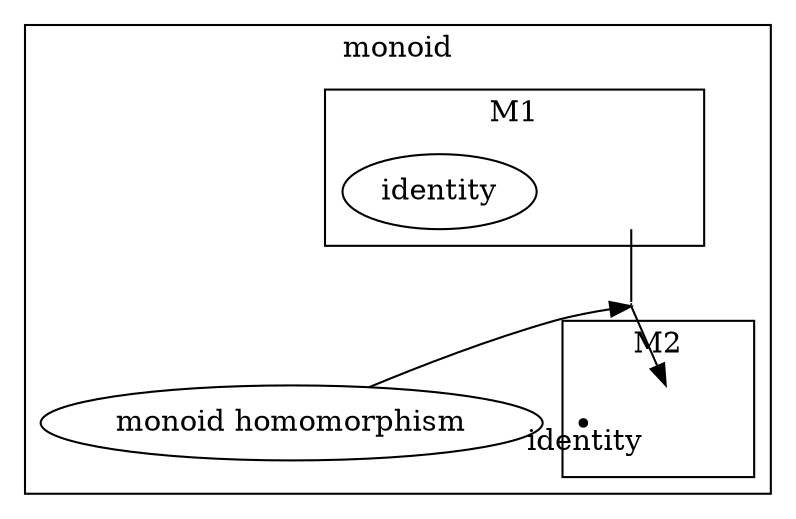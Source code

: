 digraph G {
  subgraph cluster_monoid {
    label="monoid"
    href="https://en.wikipedia.org/wiki/Monoid"
    "monoid" [label="", shape="none"]
    rankdir="LR"

    rank="same"
    dummy [shape=point, width=0]
    "M1" -> dummy [arrowhead=none]
    dummy -> "monoid homomorphism" [dir=back]
    dummy -> "M2"

    subgraph cluster_monoidM1 {
      label="M1"
      shape="rounded"
      href=""
      "M1" [label="", shape="none"]

      "monoidM1/identity" [label="identity"]
    }

    subgraph cluster_monoidM2 {
      label="M2"
      shape="rounded"
      href=""
      node [shape="point"]
      "M2" [label="", shape="none"]

      "monoidM2/identity" [xlabel="identity"]
    }
  }
}